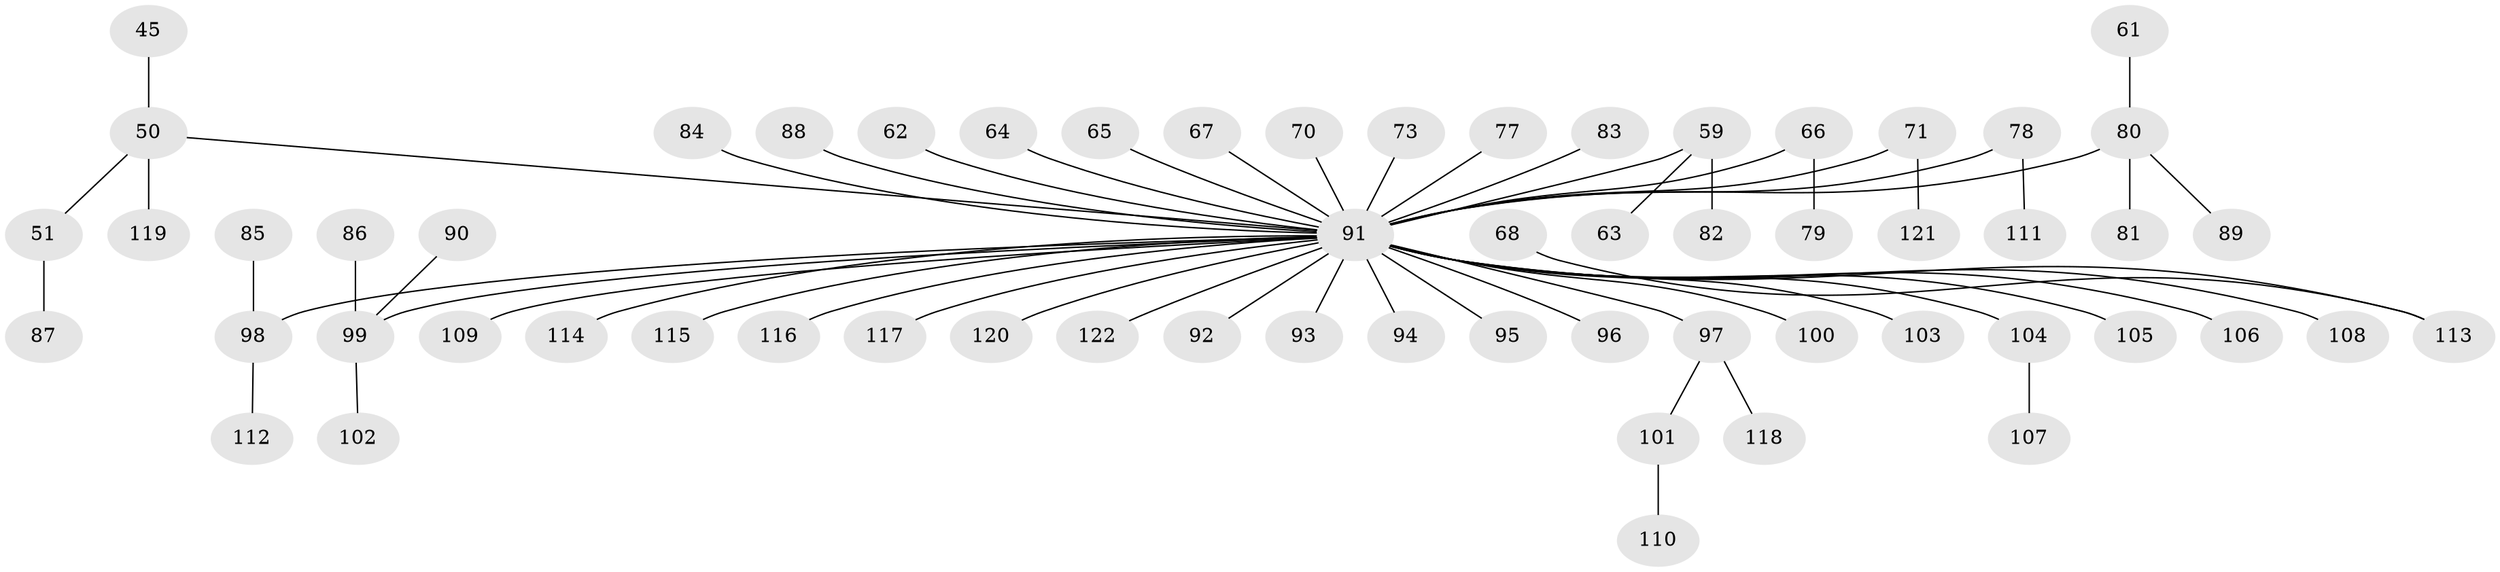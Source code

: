 // original degree distribution, {3: 0.13934426229508196, 6: 0.04918032786885246, 4: 0.06557377049180328, 5: 0.01639344262295082, 2: 0.19672131147540983, 1: 0.5327868852459017}
// Generated by graph-tools (version 1.1) at 2025/53/03/09/25 04:53:30]
// undirected, 61 vertices, 60 edges
graph export_dot {
graph [start="1"]
  node [color=gray90,style=filled];
  45;
  50 [super="+40+36+37"];
  51;
  59 [super="+42"];
  61;
  62;
  63;
  64;
  65;
  66;
  67;
  68;
  70;
  71;
  73;
  77;
  78;
  79;
  80 [super="+53"];
  81;
  82;
  83;
  84;
  85;
  86;
  87;
  88;
  89;
  90;
  91 [super="+41+13+15+56+18+27+44+57+47+72+21+48+52+25+55+74+29+30+60+49+76+26+58"];
  92;
  93;
  94;
  95;
  96;
  97;
  98 [super="+23"];
  99 [super="+75"];
  100;
  101;
  102;
  103;
  104;
  105;
  106;
  107;
  108;
  109;
  110;
  111;
  112;
  113 [super="+46"];
  114;
  115;
  116;
  117;
  118;
  119;
  120;
  121;
  122;
  45 -- 50;
  50 -- 51;
  50 -- 119;
  50 -- 91;
  51 -- 87;
  59 -- 82;
  59 -- 63;
  59 -- 91;
  61 -- 80;
  62 -- 91;
  64 -- 91;
  65 -- 91;
  66 -- 79;
  66 -- 91;
  67 -- 91;
  68 -- 113;
  70 -- 91;
  71 -- 121;
  71 -- 91;
  73 -- 91;
  77 -- 91;
  78 -- 111;
  78 -- 91;
  80 -- 81;
  80 -- 89;
  80 -- 91;
  83 -- 91;
  84 -- 91;
  85 -- 98;
  86 -- 99;
  88 -- 91;
  90 -- 99;
  91 -- 96;
  91 -- 122;
  91 -- 115;
  91 -- 116;
  91 -- 92;
  91 -- 93;
  91 -- 109;
  91 -- 95;
  91 -- 97;
  91 -- 98;
  91 -- 105;
  91 -- 108;
  91 -- 113;
  91 -- 114;
  91 -- 120;
  91 -- 104;
  91 -- 117;
  91 -- 100;
  91 -- 103;
  91 -- 106;
  91 -- 94;
  91 -- 99;
  97 -- 101;
  97 -- 118;
  98 -- 112;
  99 -- 102;
  101 -- 110;
  104 -- 107;
}
